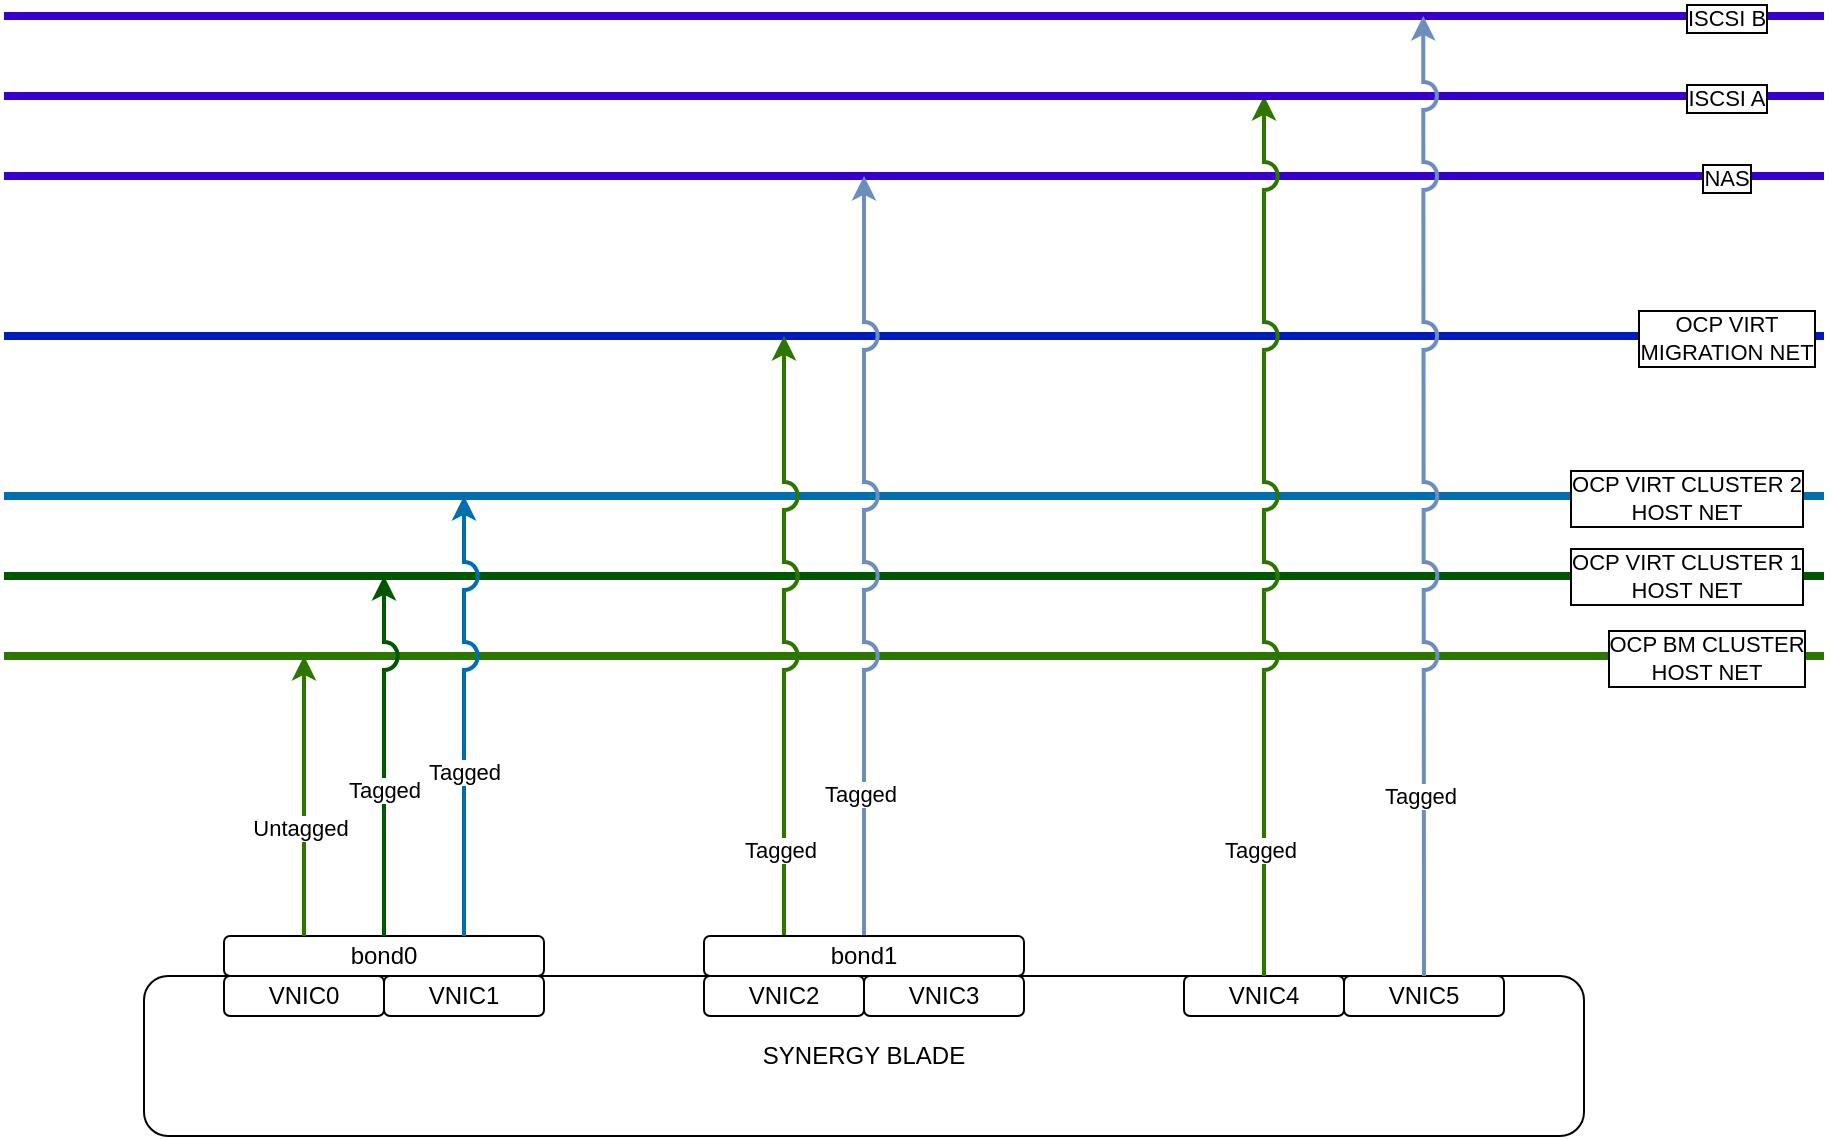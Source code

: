 <mxfile version="27.2.0">
  <diagram name="Page-1" id="nBz9LH9-IEHwwVWOcd3V">
    <mxGraphModel dx="1925" dy="1154" grid="1" gridSize="10" guides="0" tooltips="1" connect="1" arrows="1" fold="1" page="1" pageScale="1" pageWidth="1169" pageHeight="827" math="0" shadow="0">
      <root>
        <mxCell id="0" />
        <mxCell id="1" parent="0" />
        <mxCell id="LU3-slNKnOnuftCBF2Lh-32" value="" style="endArrow=none;html=1;rounded=0;strokeWidth=4;fillColor=#6a00ff;strokeColor=light-dark(#3700CC,#708090);" parent="1" edge="1">
          <mxGeometry width="50" height="50" relative="1" as="geometry">
            <mxPoint x="130" y="280" as="sourcePoint" />
            <mxPoint x="1040" y="280" as="targetPoint" />
          </mxGeometry>
        </mxCell>
        <mxCell id="LU3-slNKnOnuftCBF2Lh-33" value="NAS" style="edgeLabel;html=1;align=center;verticalAlign=middle;resizable=0;points=[];labelBorderColor=default;textShadow=0;labelPosition=center;verticalLabelPosition=middle;" parent="LU3-slNKnOnuftCBF2Lh-32" vertex="1" connectable="0">
          <mxGeometry x="-0.069" y="-1" relative="1" as="geometry">
            <mxPoint x="437" as="offset" />
          </mxGeometry>
        </mxCell>
        <mxCell id="LU3-slNKnOnuftCBF2Lh-29" value="" style="endArrow=none;html=1;rounded=0;strokeWidth=4;fillColor=#0050ef;strokeColor=light-dark(#001DBC,#FF8C00);" parent="1" edge="1">
          <mxGeometry width="50" height="50" relative="1" as="geometry">
            <mxPoint x="130" y="360" as="sourcePoint" />
            <mxPoint x="1040" y="360" as="targetPoint" />
          </mxGeometry>
        </mxCell>
        <mxCell id="LU3-slNKnOnuftCBF2Lh-30" value="OCP VIRT&lt;div&gt;MIGRATION&lt;span style=&quot;background-color: light-dark(#ffffff, var(--ge-dark-color, #121212)); color: light-dark(rgb(0, 0, 0), rgb(255, 255, 255));&quot;&gt;&amp;nbsp;NET&lt;/span&gt;&lt;/div&gt;" style="edgeLabel;html=1;align=center;verticalAlign=middle;resizable=0;points=[];labelBorderColor=default;textShadow=0;labelPosition=center;verticalLabelPosition=middle;" parent="LU3-slNKnOnuftCBF2Lh-29" vertex="1" connectable="0">
          <mxGeometry x="-0.069" y="-1" relative="1" as="geometry">
            <mxPoint x="437" as="offset" />
          </mxGeometry>
        </mxCell>
        <mxCell id="LU3-slNKnOnuftCBF2Lh-27" value="" style="endArrow=none;html=1;rounded=0;strokeWidth=4;fillColor=#1ba1e2;strokeColor=light-dark(#006EAF,#BA55D3);" parent="1" edge="1">
          <mxGeometry width="50" height="50" relative="1" as="geometry">
            <mxPoint x="130" y="440" as="sourcePoint" />
            <mxPoint x="1040" y="440" as="targetPoint" />
          </mxGeometry>
        </mxCell>
        <mxCell id="LU3-slNKnOnuftCBF2Lh-28" value="OCP VIRT CLUSTER 2&lt;div&gt;HOST NET&lt;/div&gt;" style="edgeLabel;html=1;align=center;verticalAlign=middle;resizable=0;points=[];labelBorderColor=default;textShadow=0;labelPosition=center;verticalLabelPosition=middle;" parent="LU3-slNKnOnuftCBF2Lh-27" vertex="1" connectable="0">
          <mxGeometry x="-0.069" y="-1" relative="1" as="geometry">
            <mxPoint x="417" as="offset" />
          </mxGeometry>
        </mxCell>
        <mxCell id="LU3-slNKnOnuftCBF2Lh-25" value="" style="endArrow=none;html=1;rounded=0;strokeWidth=4;fillColor=#008a00;strokeColor=light-dark(#005700,#3CB371);" parent="1" edge="1">
          <mxGeometry width="50" height="50" relative="1" as="geometry">
            <mxPoint x="130" y="480" as="sourcePoint" />
            <mxPoint x="1040" y="480" as="targetPoint" />
          </mxGeometry>
        </mxCell>
        <mxCell id="LU3-slNKnOnuftCBF2Lh-26" value="OCP VIRT CLUSTER 1&lt;div&gt;HOST NET&lt;/div&gt;" style="edgeLabel;html=1;align=center;verticalAlign=middle;resizable=0;points=[];labelBorderColor=default;textShadow=0;labelPosition=center;verticalLabelPosition=middle;" parent="LU3-slNKnOnuftCBF2Lh-25" vertex="1" connectable="0">
          <mxGeometry x="-0.069" y="-1" relative="1" as="geometry">
            <mxPoint x="417" y="-1" as="offset" />
          </mxGeometry>
        </mxCell>
        <mxCell id="LU3-slNKnOnuftCBF2Lh-23" value="" style="endArrow=none;html=1;rounded=0;strokeWidth=4;orthogonal=0;fillColor=#60a917;strokeColor=light-dark(#2D7600,#4682B4);" parent="1" edge="1">
          <mxGeometry width="50" height="50" relative="1" as="geometry">
            <mxPoint x="130" y="520" as="sourcePoint" />
            <mxPoint x="1040" y="520" as="targetPoint" />
          </mxGeometry>
        </mxCell>
        <mxCell id="LU3-slNKnOnuftCBF2Lh-24" value="OCP BM CLUSTER&lt;div&gt;HOST NET&lt;/div&gt;" style="edgeLabel;html=1;align=center;verticalAlign=middle;resizable=0;points=[];labelBorderColor=default;" parent="LU3-slNKnOnuftCBF2Lh-23" vertex="1" connectable="0">
          <mxGeometry x="-0.069" y="-1" relative="1" as="geometry">
            <mxPoint x="427" as="offset" />
          </mxGeometry>
        </mxCell>
        <mxCell id="LU3-slNKnOnuftCBF2Lh-12" value="" style="group" parent="1" vertex="1" connectable="0">
          <mxGeometry x="200" y="660" width="720" height="100" as="geometry" />
        </mxCell>
        <mxCell id="LU3-slNKnOnuftCBF2Lh-2" value="SYNERGY BLADE" style="rounded=1;whiteSpace=wrap;html=1;" parent="LU3-slNKnOnuftCBF2Lh-12" vertex="1">
          <mxGeometry y="20" width="720" height="80" as="geometry" />
        </mxCell>
        <mxCell id="LU3-slNKnOnuftCBF2Lh-6" value="" style="group" parent="LU3-slNKnOnuftCBF2Lh-12" vertex="1" connectable="0">
          <mxGeometry x="40" width="160" height="40" as="geometry" />
        </mxCell>
        <mxCell id="LU3-slNKnOnuftCBF2Lh-3" value="VNIC0" style="rounded=1;whiteSpace=wrap;html=1;" parent="LU3-slNKnOnuftCBF2Lh-6" vertex="1">
          <mxGeometry y="20" width="80" height="20" as="geometry" />
        </mxCell>
        <mxCell id="LU3-slNKnOnuftCBF2Lh-4" value="VNIC1" style="rounded=1;whiteSpace=wrap;html=1;" parent="LU3-slNKnOnuftCBF2Lh-6" vertex="1">
          <mxGeometry x="80" y="20" width="80" height="20" as="geometry" />
        </mxCell>
        <mxCell id="LU3-slNKnOnuftCBF2Lh-5" value="bond0" style="rounded=1;whiteSpace=wrap;html=1;" parent="LU3-slNKnOnuftCBF2Lh-6" vertex="1">
          <mxGeometry width="160" height="20" as="geometry" />
        </mxCell>
        <mxCell id="LU3-slNKnOnuftCBF2Lh-7" value="" style="group" parent="LU3-slNKnOnuftCBF2Lh-12" vertex="1" connectable="0">
          <mxGeometry x="280" width="160" height="40" as="geometry" />
        </mxCell>
        <mxCell id="LU3-slNKnOnuftCBF2Lh-8" value="VNIC2" style="rounded=1;whiteSpace=wrap;html=1;" parent="LU3-slNKnOnuftCBF2Lh-7" vertex="1">
          <mxGeometry y="20" width="80" height="20" as="geometry" />
        </mxCell>
        <mxCell id="LU3-slNKnOnuftCBF2Lh-9" value="VNIC3" style="rounded=1;whiteSpace=wrap;html=1;" parent="LU3-slNKnOnuftCBF2Lh-7" vertex="1">
          <mxGeometry x="80" y="20" width="80" height="20" as="geometry" />
        </mxCell>
        <mxCell id="LU3-slNKnOnuftCBF2Lh-31" style="edgeStyle=orthogonalEdgeStyle;rounded=0;orthogonalLoop=1;jettySize=auto;html=1;exitX=0.25;exitY=0;exitDx=0;exitDy=0;strokeWidth=2;jumpStyle=arc;jumpSize=12;fillColor=#0050ef;strokeColor=light-dark(#2D7600,#FF8C00);" parent="LU3-slNKnOnuftCBF2Lh-7" source="LU3-slNKnOnuftCBF2Lh-10" edge="1">
          <mxGeometry relative="1" as="geometry">
            <mxPoint x="40" y="-300" as="targetPoint" />
          </mxGeometry>
        </mxCell>
        <mxCell id="LU3-slNKnOnuftCBF2Lh-37" value="Tagged" style="edgeLabel;html=1;align=center;verticalAlign=middle;resizable=0;points=[];" parent="LU3-slNKnOnuftCBF2Lh-31" vertex="1" connectable="0">
          <mxGeometry x="-0.714" y="2" relative="1" as="geometry">
            <mxPoint as="offset" />
          </mxGeometry>
        </mxCell>
        <mxCell id="LU3-slNKnOnuftCBF2Lh-34" style="edgeStyle=orthogonalEdgeStyle;rounded=0;orthogonalLoop=1;jettySize=auto;html=1;exitX=0.5;exitY=0;exitDx=0;exitDy=0;strokeWidth=2;jumpStyle=arc;jumpSize=12;fillColor=#dae8fc;strokeColor=light-dark(#6C8EBF,#708090);gradientColor=#7ea6e0;" parent="LU3-slNKnOnuftCBF2Lh-7" source="LU3-slNKnOnuftCBF2Lh-10" edge="1">
          <mxGeometry relative="1" as="geometry">
            <mxPoint x="80" y="-380" as="targetPoint" />
          </mxGeometry>
        </mxCell>
        <mxCell id="LU3-slNKnOnuftCBF2Lh-38" value="Tagged" style="edgeLabel;html=1;align=center;verticalAlign=middle;resizable=0;points=[];" parent="LU3-slNKnOnuftCBF2Lh-34" vertex="1" connectable="0">
          <mxGeometry x="-0.626" y="2" relative="1" as="geometry">
            <mxPoint as="offset" />
          </mxGeometry>
        </mxCell>
        <mxCell id="LU3-slNKnOnuftCBF2Lh-10" value="bond1" style="rounded=1;whiteSpace=wrap;html=1;" parent="LU3-slNKnOnuftCBF2Lh-7" vertex="1">
          <mxGeometry width="160" height="20" as="geometry" />
        </mxCell>
        <mxCell id="LU3-slNKnOnuftCBF2Lh-40" value="VNIC4" style="rounded=1;whiteSpace=wrap;html=1;container=0;" parent="LU3-slNKnOnuftCBF2Lh-12" vertex="1">
          <mxGeometry x="520" y="20" width="80" height="20" as="geometry" />
        </mxCell>
        <mxCell id="LU3-slNKnOnuftCBF2Lh-41" value="VNIC5" style="rounded=1;whiteSpace=wrap;html=1;container=0;" parent="LU3-slNKnOnuftCBF2Lh-12" vertex="1">
          <mxGeometry x="600" y="20" width="80" height="20" as="geometry" />
        </mxCell>
        <mxCell id="LU3-slNKnOnuftCBF2Lh-42" style="edgeStyle=orthogonalEdgeStyle;rounded=0;orthogonalLoop=1;jettySize=auto;html=1;exitX=0.5;exitY=0;exitDx=0;exitDy=0;strokeWidth=2;jumpStyle=arc;jumpSize=12;fillColor=#0050ef;strokeColor=light-dark(#2D7600,#DC143C);" parent="LU3-slNKnOnuftCBF2Lh-12" source="LU3-slNKnOnuftCBF2Lh-40" edge="1">
          <mxGeometry relative="1" as="geometry">
            <mxPoint x="560" y="-420" as="targetPoint" />
            <mxPoint x="560" as="sourcePoint" />
          </mxGeometry>
        </mxCell>
        <mxCell id="LU3-slNKnOnuftCBF2Lh-43" value="Tagged" style="edgeLabel;html=1;align=center;verticalAlign=middle;resizable=0;points=[];" parent="LU3-slNKnOnuftCBF2Lh-42" vertex="1" connectable="0">
          <mxGeometry x="-0.714" y="2" relative="1" as="geometry">
            <mxPoint as="offset" />
          </mxGeometry>
        </mxCell>
        <mxCell id="LU3-slNKnOnuftCBF2Lh-14" style="edgeStyle=orthogonalEdgeStyle;rounded=0;orthogonalLoop=1;jettySize=auto;html=1;exitX=0.25;exitY=0;exitDx=0;exitDy=0;strokeWidth=2;jumpStyle=arc;fillColor=#60a917;strokeColor=light-dark(#2D7600,#4682B4);" parent="1" source="LU3-slNKnOnuftCBF2Lh-5" edge="1">
          <mxGeometry relative="1" as="geometry">
            <mxPoint x="280" y="520" as="targetPoint" />
          </mxGeometry>
        </mxCell>
        <mxCell id="LU3-slNKnOnuftCBF2Lh-15" value="Untagged" style="edgeLabel;html=1;align=center;verticalAlign=middle;resizable=0;points=[];" parent="LU3-slNKnOnuftCBF2Lh-14" vertex="1" connectable="0">
          <mxGeometry x="-0.227" y="2" relative="1" as="geometry">
            <mxPoint as="offset" />
          </mxGeometry>
        </mxCell>
        <mxCell id="LU3-slNKnOnuftCBF2Lh-17" style="edgeStyle=orthogonalEdgeStyle;rounded=0;orthogonalLoop=1;jettySize=auto;html=1;exitX=0.5;exitY=0;exitDx=0;exitDy=0;strokeWidth=2;jumpStyle=arc;jumpSize=12;fillColor=#008a00;strokeColor=light-dark(#005700,#3CB371);" parent="1" source="LU3-slNKnOnuftCBF2Lh-5" edge="1">
          <mxGeometry relative="1" as="geometry">
            <mxPoint x="320" y="480" as="targetPoint" />
          </mxGeometry>
        </mxCell>
        <mxCell id="LU3-slNKnOnuftCBF2Lh-18" value="Tagged" style="edgeLabel;html=1;align=center;verticalAlign=middle;resizable=0;points=[];" parent="LU3-slNKnOnuftCBF2Lh-17" vertex="1" connectable="0">
          <mxGeometry x="-0.187" relative="1" as="geometry">
            <mxPoint as="offset" />
          </mxGeometry>
        </mxCell>
        <mxCell id="LU3-slNKnOnuftCBF2Lh-20" style="edgeStyle=orthogonalEdgeStyle;rounded=0;orthogonalLoop=1;jettySize=auto;html=1;exitX=0.75;exitY=0;exitDx=0;exitDy=0;strokeWidth=2;jumpStyle=arc;jumpSize=12;fillColor=#1ba1e2;strokeColor=light-dark(#006EAF,#BA55D3);" parent="1" source="LU3-slNKnOnuftCBF2Lh-5" edge="1">
          <mxGeometry relative="1" as="geometry">
            <mxPoint x="360" y="440" as="targetPoint" />
          </mxGeometry>
        </mxCell>
        <mxCell id="LU3-slNKnOnuftCBF2Lh-21" value="Tagged" style="edgeLabel;html=1;align=center;verticalAlign=middle;resizable=0;points=[];" parent="LU3-slNKnOnuftCBF2Lh-20" vertex="1" connectable="0">
          <mxGeometry x="-0.254" relative="1" as="geometry">
            <mxPoint as="offset" />
          </mxGeometry>
        </mxCell>
        <mxCell id="LU3-slNKnOnuftCBF2Lh-47" value="" style="endArrow=none;html=1;rounded=0;strokeWidth=4;fillColor=#6a00ff;strokeColor=light-dark(#3700CC,#DC143C);" parent="1" edge="1">
          <mxGeometry width="50" height="50" relative="1" as="geometry">
            <mxPoint x="130" y="240" as="sourcePoint" />
            <mxPoint x="1040" y="240" as="targetPoint" />
          </mxGeometry>
        </mxCell>
        <mxCell id="LU3-slNKnOnuftCBF2Lh-48" value="ISCSI A" style="edgeLabel;html=1;align=center;verticalAlign=middle;resizable=0;points=[];labelBorderColor=default;textShadow=0;labelPosition=center;verticalLabelPosition=middle;" parent="LU3-slNKnOnuftCBF2Lh-47" vertex="1" connectable="0">
          <mxGeometry x="-0.069" y="-1" relative="1" as="geometry">
            <mxPoint x="437" as="offset" />
          </mxGeometry>
        </mxCell>
        <mxCell id="LU3-slNKnOnuftCBF2Lh-49" value="" style="endArrow=none;html=1;rounded=0;strokeWidth=4;fillColor=#6a00ff;strokeColor=light-dark(#3700CC,#4169E1);" parent="1" edge="1">
          <mxGeometry width="50" height="50" relative="1" as="geometry">
            <mxPoint x="130" y="200" as="sourcePoint" />
            <mxPoint x="1040" y="200" as="targetPoint" />
          </mxGeometry>
        </mxCell>
        <mxCell id="LU3-slNKnOnuftCBF2Lh-50" value="ISCSI B" style="edgeLabel;html=1;align=center;verticalAlign=middle;resizable=0;points=[];labelBorderColor=default;textShadow=0;labelPosition=center;verticalLabelPosition=middle;" parent="LU3-slNKnOnuftCBF2Lh-49" vertex="1" connectable="0">
          <mxGeometry x="-0.069" y="-1" relative="1" as="geometry">
            <mxPoint x="437" as="offset" />
          </mxGeometry>
        </mxCell>
        <mxCell id="LU3-slNKnOnuftCBF2Lh-44" style="edgeStyle=orthogonalEdgeStyle;rounded=0;orthogonalLoop=1;jettySize=auto;html=1;exitX=0.5;exitY=0;exitDx=0;exitDy=0;strokeWidth=2;jumpStyle=arc;jumpSize=12;fillColor=#dae8fc;strokeColor=light-dark(#6C8EBF,#4169E1);gradientColor=#7ea6e0;" parent="1" source="LU3-slNKnOnuftCBF2Lh-41" edge="1">
          <mxGeometry relative="1" as="geometry">
            <mxPoint x="839.619" y="200" as="targetPoint" />
            <mxPoint x="839.86" y="660" as="sourcePoint" />
          </mxGeometry>
        </mxCell>
        <mxCell id="LU3-slNKnOnuftCBF2Lh-45" value="Tagged" style="edgeLabel;html=1;align=center;verticalAlign=middle;resizable=0;points=[];" parent="LU3-slNKnOnuftCBF2Lh-44" vertex="1" connectable="0">
          <mxGeometry x="-0.626" y="2" relative="1" as="geometry">
            <mxPoint as="offset" />
          </mxGeometry>
        </mxCell>
      </root>
    </mxGraphModel>
  </diagram>
</mxfile>
